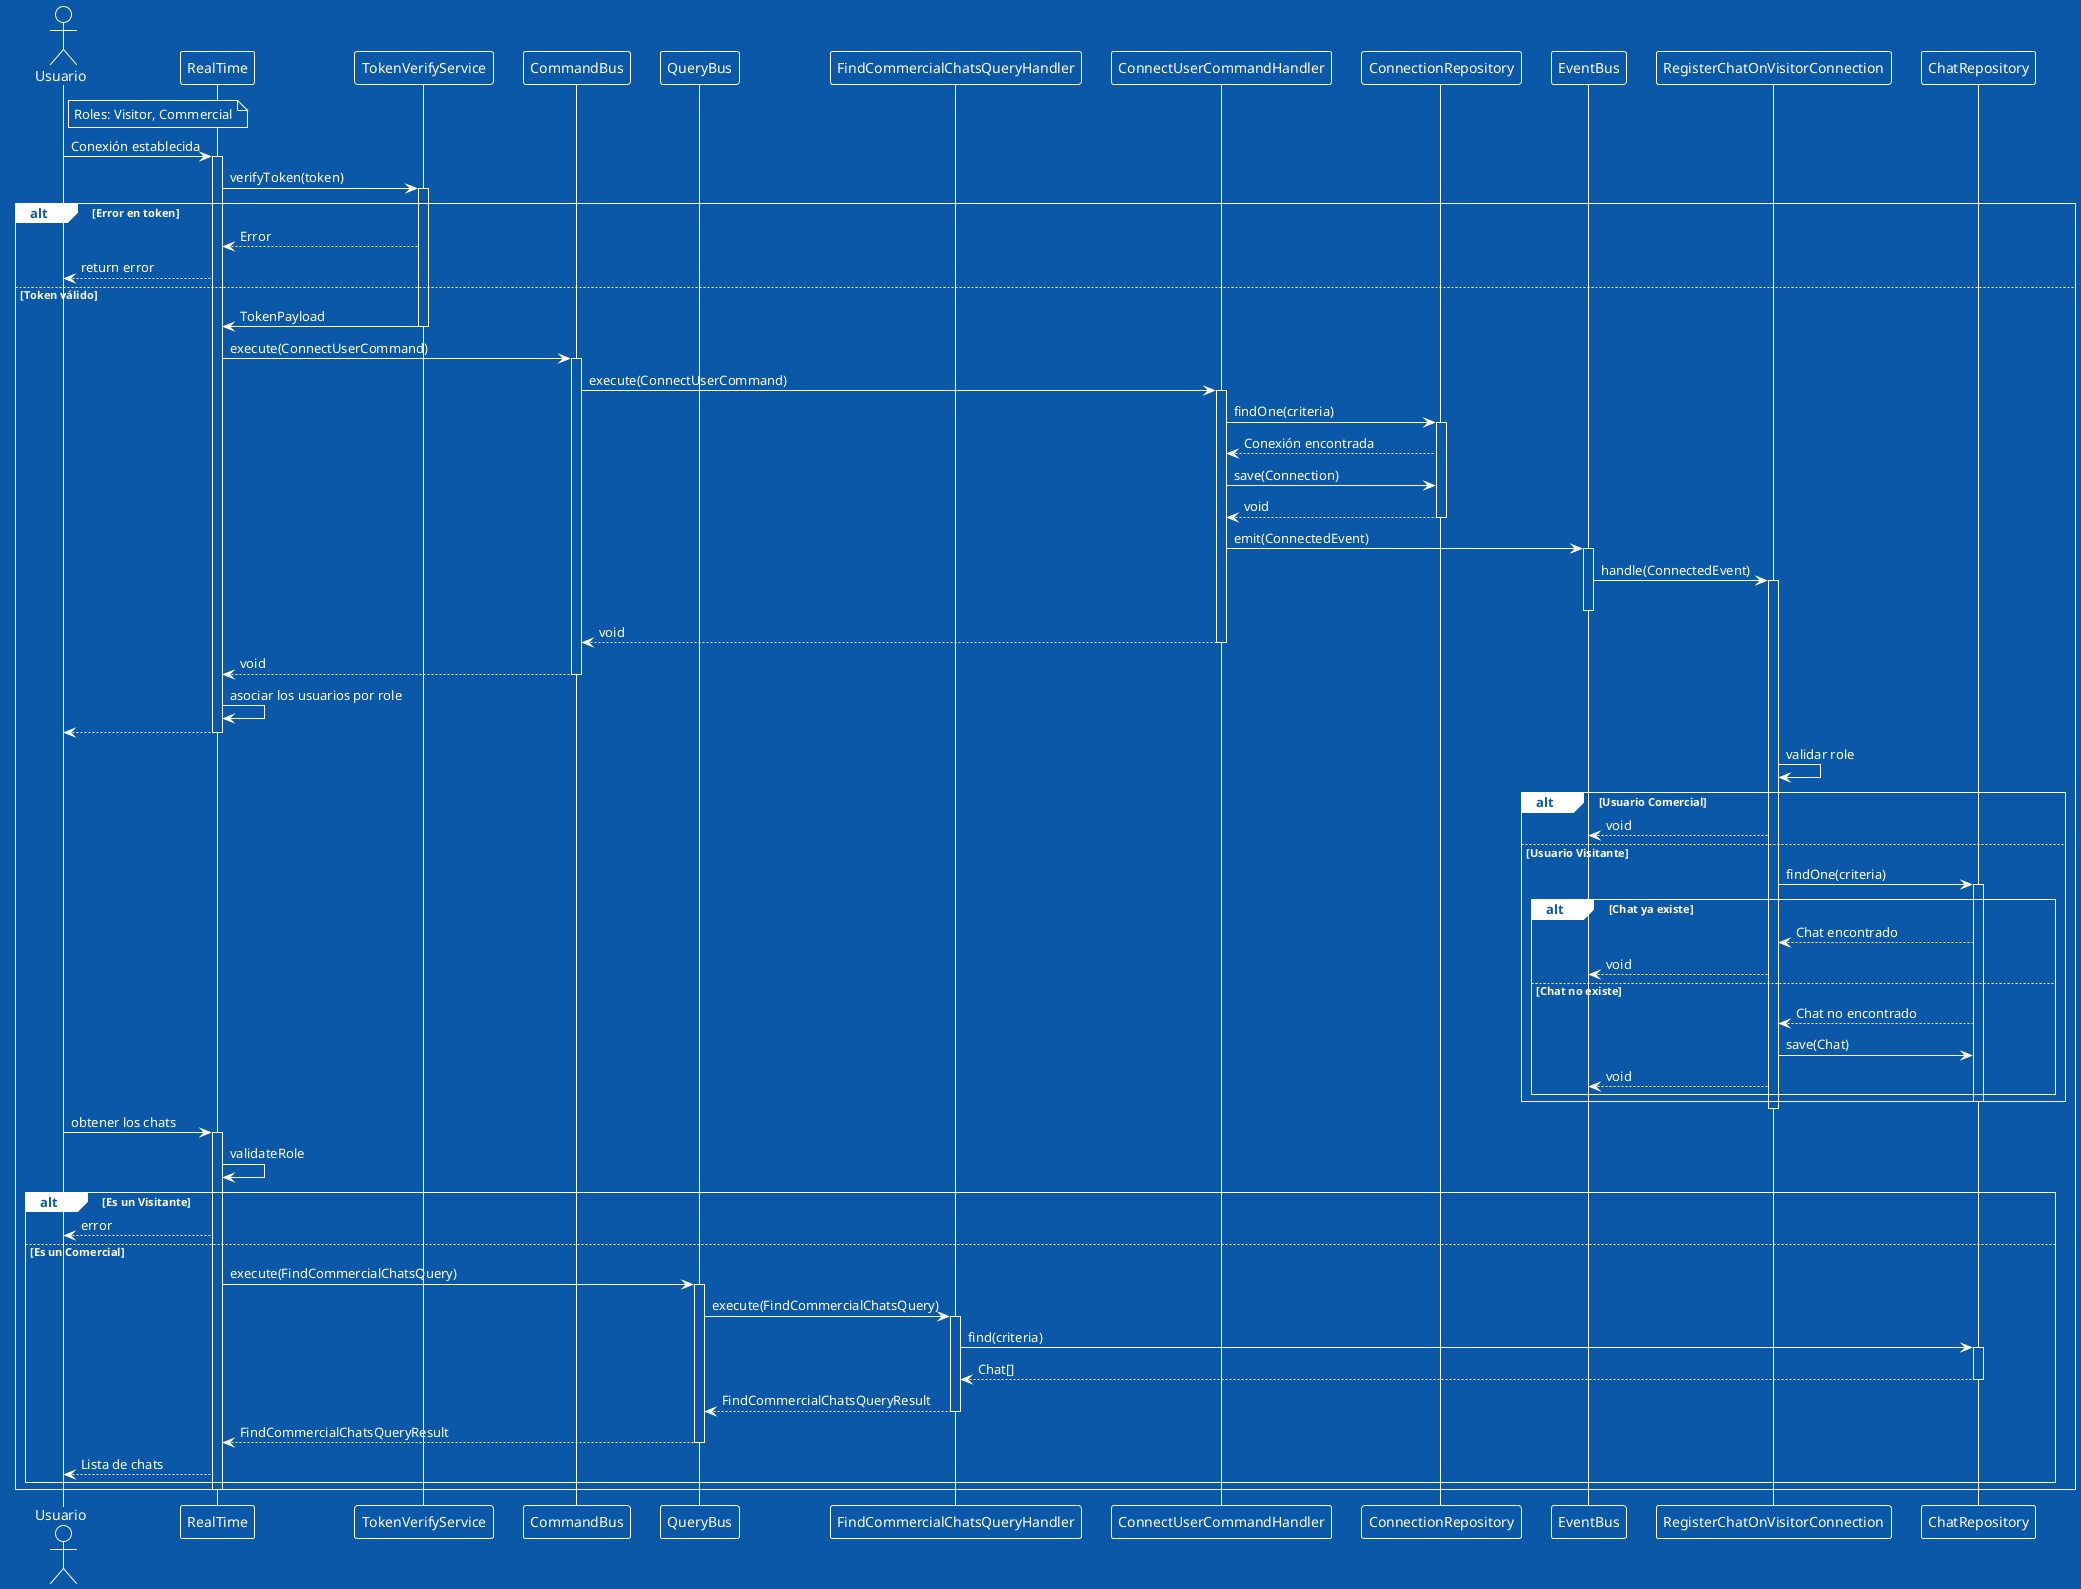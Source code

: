 @startuml
!theme amiga
actor "Usuario" as User
note right of User: Roles: Visitor, Commercial
participant "RealTime" as RT
participant "TokenVerifyService" as TV
participant "CommandBus" as CB
participant "QueryBus" as QB
participant "FindCommercialChatsQueryHandler" as FCC
participant "ConnectUserCommandHandler" as CH
participant "ConnectionRepository" as ConR
participant "EventBus" as EB
participant "RegisterChatOnVisitorConnection" as RC
participant "ChatRepository" as CR

User -> RT: Conexión establecida
activate RT

RT -> TV: verifyToken(token)
activate TV
alt Error en token
  TV --> RT: Error
  RT --> User: return error
else Token válido
  TV -> RT: TokenPayload
  deactivate TV

  RT -> CB: execute(ConnectUserCommand)
  activate CB
  CB -> CH: execute(ConnectUserCommand)
  activate CH
  CH -> ConR: findOne(criteria)
  activate ConR
  ConR --> CH: Conexión encontrada
  CH -> ConR: save(Connection)
  ConR --> CH: void
  deactivate ConR
  CH -> EB: emit(ConnectedEvent)
  activate EB
  EB -> RC: handle(ConnectedEvent)
  activate RC
  deactivate EB
  CH --> CB: void
  deactivate CH
  CB --> RT: void
  deactivate CB
  RT -> RT: asociar los usuarios por role
  RT --> User: 
  deactivate RT
  RC -> RC: validar role
  alt Usuario Comercial
    RC --> EB: void
  else Usuario Visitante
    RC -> CR: findOne(criteria)
    activate CR
    alt Chat ya existe
      CR --> RC: Chat encontrado
      RC --> EB: void
    else Chat no existe
      CR --> RC: Chat no encontrado
      RC -> CR: save(Chat)
      RC --> EB: void
    end
    deactivate CR
  end
  deactivate RC
  
  User -> RT: obtener los chats
  activate RT
  RT -> RT: validateRole
  alt Es un Visitante
    RT --> User: error

  else Es un Comercial
    RT -> QB: execute(FindCommercialChatsQuery)
    activate QB
    QB -> FCC: execute(FindCommercialChatsQuery)
    activate FCC
    FCC ->CR: find(criteria)
    activate CR
    CR --> FCC: Chat[]
    deactivate CR
    FCC --> QB: FindCommercialChatsQueryResult
    deactivate FCC
    QB --> RT: FindCommercialChatsQueryResult
    deactivate QB
    RT --> User: Lista de chats
  end
  deactivate RT
  
end
@enduml
